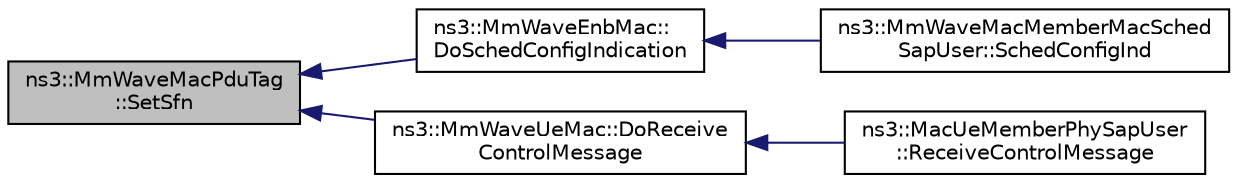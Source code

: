 digraph "ns3::MmWaveMacPduTag::SetSfn"
{
  edge [fontname="Helvetica",fontsize="10",labelfontname="Helvetica",labelfontsize="10"];
  node [fontname="Helvetica",fontsize="10",shape=record];
  rankdir="LR";
  Node1 [label="ns3::MmWaveMacPduTag\l::SetSfn",height=0.2,width=0.4,color="black", fillcolor="grey75", style="filled", fontcolor="black"];
  Node1 -> Node2 [dir="back",color="midnightblue",fontsize="10",style="solid"];
  Node2 [label="ns3::MmWaveEnbMac::\lDoSchedConfigIndication",height=0.2,width=0.4,color="black", fillcolor="white", style="filled",URL="$d5/dcd/classns3_1_1MmWaveEnbMac.html#a2aeea39c3c0088af00ceaa7177bbf552"];
  Node2 -> Node3 [dir="back",color="midnightblue",fontsize="10",style="solid"];
  Node3 [label="ns3::MmWaveMacMemberMacSched\lSapUser::SchedConfigInd",height=0.2,width=0.4,color="black", fillcolor="white", style="filled",URL="$d1/d68/classns3_1_1MmWaveMacMemberMacSchedSapUser.html#a89b35ddc9e50bb67d66b781b1d66d00d"];
  Node1 -> Node4 [dir="back",color="midnightblue",fontsize="10",style="solid"];
  Node4 [label="ns3::MmWaveUeMac::DoReceive\lControlMessage",height=0.2,width=0.4,color="black", fillcolor="white", style="filled",URL="$d7/d84/classns3_1_1MmWaveUeMac.html#a433bc5bfb87ed49eb02989640562e395"];
  Node4 -> Node5 [dir="back",color="midnightblue",fontsize="10",style="solid"];
  Node5 [label="ns3::MacUeMemberPhySapUser\l::ReceiveControlMessage",height=0.2,width=0.4,color="black", fillcolor="white", style="filled",URL="$da/d90/classns3_1_1MacUeMemberPhySapUser.html#a6698cd39ee54360d3d38c4c3698304d2",tooltip="Receive SendLteControlMessage (PDCCH map, CQI feedbacks) using the ideal control channel. "];
}
